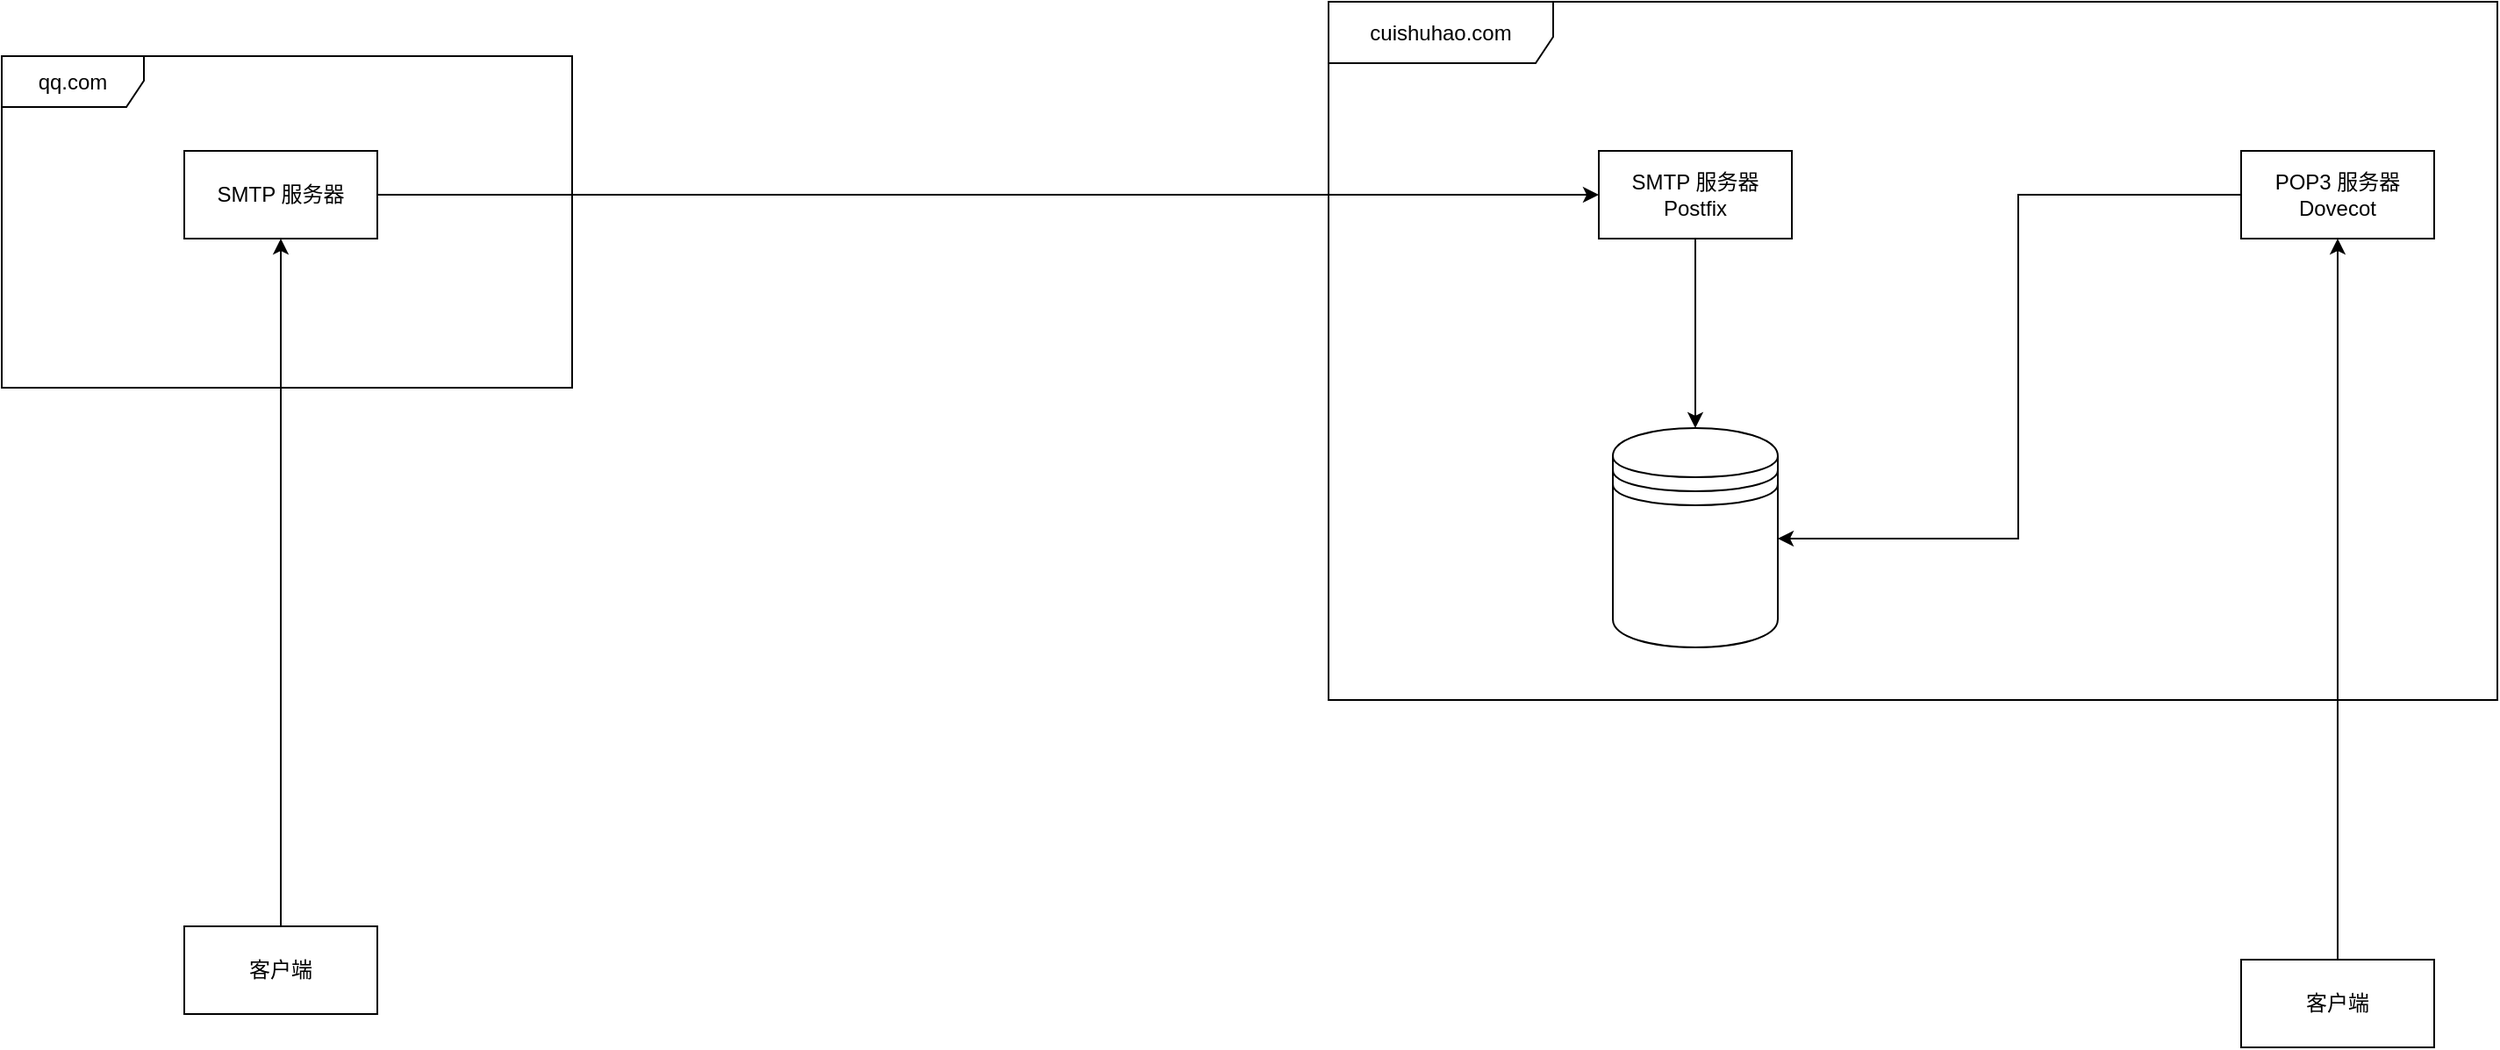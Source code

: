 <mxfile version="24.7.6" pages="3">
  <diagram name="邮件收发" id="Xc__ZqA-NJv6VhidDURD">
    <mxGraphModel dx="2856" dy="1111" grid="0" gridSize="10" guides="1" tooltips="1" connect="1" arrows="1" fold="1" page="0" pageScale="1" pageWidth="827" pageHeight="1169" math="0" shadow="0">
      <root>
        <mxCell id="0" />
        <mxCell id="1" parent="0" />
        <mxCell id="tGIDgbhxO8mlFwCTPPA_-3" style="edgeStyle=orthogonalEdgeStyle;rounded=0;orthogonalLoop=1;jettySize=auto;html=1;" parent="1" source="tGIDgbhxO8mlFwCTPPA_-1" target="tGIDgbhxO8mlFwCTPPA_-2" edge="1">
          <mxGeometry relative="1" as="geometry" />
        </mxCell>
        <mxCell id="tGIDgbhxO8mlFwCTPPA_-1" value="SMTP 服务器" style="html=1;whiteSpace=wrap;" parent="1" vertex="1">
          <mxGeometry x="-571" y="253" width="110" height="50" as="geometry" />
        </mxCell>
        <mxCell id="tGIDgbhxO8mlFwCTPPA_-14" style="edgeStyle=orthogonalEdgeStyle;rounded=0;orthogonalLoop=1;jettySize=auto;html=1;" parent="1" source="tGIDgbhxO8mlFwCTPPA_-2" target="tGIDgbhxO8mlFwCTPPA_-13" edge="1">
          <mxGeometry relative="1" as="geometry" />
        </mxCell>
        <mxCell id="tGIDgbhxO8mlFwCTPPA_-2" value="&lt;div&gt;SMTP 服务器&lt;/div&gt;&lt;div&gt;Postfix&lt;br&gt;&lt;/div&gt;" style="html=1;whiteSpace=wrap;" parent="1" vertex="1">
          <mxGeometry x="235" y="253" width="110" height="50" as="geometry" />
        </mxCell>
        <mxCell id="tGIDgbhxO8mlFwCTPPA_-12" style="edgeStyle=orthogonalEdgeStyle;rounded=0;orthogonalLoop=1;jettySize=auto;html=1;" parent="1" source="tGIDgbhxO8mlFwCTPPA_-5" target="tGIDgbhxO8mlFwCTPPA_-1" edge="1">
          <mxGeometry relative="1" as="geometry" />
        </mxCell>
        <mxCell id="tGIDgbhxO8mlFwCTPPA_-5" value="客户端" style="html=1;whiteSpace=wrap;" parent="1" vertex="1">
          <mxGeometry x="-571" y="695" width="110" height="50" as="geometry" />
        </mxCell>
        <mxCell id="tGIDgbhxO8mlFwCTPPA_-7" value="qq.com" style="shape=umlFrame;whiteSpace=wrap;html=1;pointerEvents=0;width=81;height=29;" parent="1" vertex="1">
          <mxGeometry x="-675" y="199" width="325" height="189" as="geometry" />
        </mxCell>
        <mxCell id="tGIDgbhxO8mlFwCTPPA_-15" style="edgeStyle=orthogonalEdgeStyle;rounded=0;orthogonalLoop=1;jettySize=auto;html=1;" parent="1" source="tGIDgbhxO8mlFwCTPPA_-8" target="tGIDgbhxO8mlFwCTPPA_-13" edge="1">
          <mxGeometry relative="1" as="geometry">
            <Array as="points">
              <mxPoint x="474" y="278" />
              <mxPoint x="474" y="474" />
            </Array>
          </mxGeometry>
        </mxCell>
        <mxCell id="tGIDgbhxO8mlFwCTPPA_-8" value="&lt;div&gt;POP3 服务器&lt;/div&gt;&lt;div&gt;Dovecot&lt;/div&gt;" style="html=1;whiteSpace=wrap;" parent="1" vertex="1">
          <mxGeometry x="601" y="253" width="110" height="50" as="geometry" />
        </mxCell>
        <mxCell id="tGIDgbhxO8mlFwCTPPA_-9" style="edgeStyle=orthogonalEdgeStyle;rounded=0;orthogonalLoop=1;jettySize=auto;html=1;" parent="1" source="tGIDgbhxO8mlFwCTPPA_-10" target="tGIDgbhxO8mlFwCTPPA_-8" edge="1">
          <mxGeometry relative="1" as="geometry" />
        </mxCell>
        <mxCell id="tGIDgbhxO8mlFwCTPPA_-10" value="客户端" style="html=1;whiteSpace=wrap;" parent="1" vertex="1">
          <mxGeometry x="601" y="714" width="110" height="50" as="geometry" />
        </mxCell>
        <mxCell id="tGIDgbhxO8mlFwCTPPA_-11" value="cuishuhao.com" style="shape=umlFrame;whiteSpace=wrap;html=1;pointerEvents=0;width=128;height=35;" parent="1" vertex="1">
          <mxGeometry x="81" y="168" width="666" height="398" as="geometry" />
        </mxCell>
        <mxCell id="tGIDgbhxO8mlFwCTPPA_-13" value="" style="shape=datastore;whiteSpace=wrap;html=1;" parent="1" vertex="1">
          <mxGeometry x="243" y="411" width="94" height="125" as="geometry" />
        </mxCell>
      </root>
    </mxGraphModel>
  </diagram>
  <diagram id="EHpPOsq4hb4bV5bMJZOd" name="hexdump">
    <mxGraphModel dx="1818" dy="766" grid="0" gridSize="10" guides="1" tooltips="1" connect="1" arrows="1" fold="1" page="0" pageScale="1" pageWidth="827" pageHeight="1169" math="0" shadow="0">
      <root>
        <mxCell id="0" />
        <mxCell id="1" parent="0" />
        <mxCell id="U9G5stGp8Zvf75z2Z8_M-28" style="rounded=0;orthogonalLoop=1;jettySize=auto;html=1;exitX=0.5;exitY=1;exitDx=0;exitDy=0;entryX=0.5;entryY=0;entryDx=0;entryDy=0;" edge="1" parent="1" source="U9G5stGp8Zvf75z2Z8_M-4" target="U9G5stGp8Zvf75z2Z8_M-19">
          <mxGeometry relative="1" as="geometry" />
        </mxCell>
        <mxCell id="U9G5stGp8Zvf75z2Z8_M-4" value="a" style="rounded=0;whiteSpace=wrap;html=1;fillColor=#dae8fc;strokeColor=#6c8ebf;" vertex="1" parent="1">
          <mxGeometry x="4" y="263" width="53" height="37.5" as="geometry" />
        </mxCell>
        <mxCell id="U9G5stGp8Zvf75z2Z8_M-29" style="rounded=0;orthogonalLoop=1;jettySize=auto;html=1;exitX=0.5;exitY=1;exitDx=0;exitDy=0;entryX=0.5;entryY=0;entryDx=0;entryDy=0;" edge="1" parent="1" source="U9G5stGp8Zvf75z2Z8_M-9" target="U9G5stGp8Zvf75z2Z8_M-18">
          <mxGeometry relative="1" as="geometry" />
        </mxCell>
        <mxCell id="U9G5stGp8Zvf75z2Z8_M-9" value="b" style="rounded=0;whiteSpace=wrap;html=1;fillColor=#dae8fc;strokeColor=#6c8ebf;" vertex="1" parent="1">
          <mxGeometry x="57" y="263" width="53" height="37.5" as="geometry" />
        </mxCell>
        <mxCell id="U9G5stGp8Zvf75z2Z8_M-49" style="rounded=0;orthogonalLoop=1;jettySize=auto;html=1;exitX=0.5;exitY=1;exitDx=0;exitDy=0;entryX=0.5;entryY=0;entryDx=0;entryDy=0;" edge="1" parent="1" source="U9G5stGp8Zvf75z2Z8_M-10" target="U9G5stGp8Zvf75z2Z8_M-21">
          <mxGeometry relative="1" as="geometry" />
        </mxCell>
        <mxCell id="U9G5stGp8Zvf75z2Z8_M-10" value="c" style="rounded=0;whiteSpace=wrap;html=1;fillColor=#d5e8d4;strokeColor=#82b366;" vertex="1" parent="1">
          <mxGeometry x="110" y="263" width="53" height="37.5" as="geometry" />
        </mxCell>
        <mxCell id="U9G5stGp8Zvf75z2Z8_M-50" style="rounded=0;orthogonalLoop=1;jettySize=auto;html=1;exitX=0.5;exitY=1;exitDx=0;exitDy=0;entryX=0.5;entryY=0;entryDx=0;entryDy=0;" edge="1" parent="1" source="U9G5stGp8Zvf75z2Z8_M-11" target="U9G5stGp8Zvf75z2Z8_M-20">
          <mxGeometry relative="1" as="geometry" />
        </mxCell>
        <mxCell id="U9G5stGp8Zvf75z2Z8_M-11" value="d" style="rounded=0;whiteSpace=wrap;html=1;fillColor=#d5e8d4;strokeColor=#82b366;" vertex="1" parent="1">
          <mxGeometry x="163" y="263" width="53" height="37.5" as="geometry" />
        </mxCell>
        <mxCell id="U9G5stGp8Zvf75z2Z8_M-51" style="rounded=0;orthogonalLoop=1;jettySize=auto;html=1;exitX=0.5;exitY=1;exitDx=0;exitDy=0;entryX=0.5;entryY=0;entryDx=0;entryDy=0;" edge="1" parent="1" source="U9G5stGp8Zvf75z2Z8_M-12" target="U9G5stGp8Zvf75z2Z8_M-23">
          <mxGeometry relative="1" as="geometry" />
        </mxCell>
        <mxCell id="U9G5stGp8Zvf75z2Z8_M-12" value="e" style="rounded=0;whiteSpace=wrap;html=1;fillColor=#dae8fc;strokeColor=#6c8ebf;" vertex="1" parent="1">
          <mxGeometry x="216" y="263" width="53" height="37.5" as="geometry" />
        </mxCell>
        <mxCell id="U9G5stGp8Zvf75z2Z8_M-52" style="rounded=0;orthogonalLoop=1;jettySize=auto;html=1;exitX=0.5;exitY=1;exitDx=0;exitDy=0;entryX=0.5;entryY=0;entryDx=0;entryDy=0;" edge="1" parent="1" source="U9G5stGp8Zvf75z2Z8_M-13" target="U9G5stGp8Zvf75z2Z8_M-22">
          <mxGeometry relative="1" as="geometry" />
        </mxCell>
        <mxCell id="U9G5stGp8Zvf75z2Z8_M-13" value="f" style="rounded=0;whiteSpace=wrap;html=1;fillColor=#dae8fc;strokeColor=#6c8ebf;" vertex="1" parent="1">
          <mxGeometry x="269" y="263" width="53" height="37.5" as="geometry" />
        </mxCell>
        <mxCell id="U9G5stGp8Zvf75z2Z8_M-53" style="rounded=0;orthogonalLoop=1;jettySize=auto;html=1;exitX=0.5;exitY=1;exitDx=0;exitDy=0;entryX=0.5;entryY=0;entryDx=0;entryDy=0;" edge="1" parent="1" source="U9G5stGp8Zvf75z2Z8_M-14" target="U9G5stGp8Zvf75z2Z8_M-25">
          <mxGeometry relative="1" as="geometry" />
        </mxCell>
        <mxCell id="U9G5stGp8Zvf75z2Z8_M-14" value="g" style="rounded=0;whiteSpace=wrap;html=1;fillColor=#d5e8d4;strokeColor=#82b366;" vertex="1" parent="1">
          <mxGeometry x="322" y="263" width="53" height="37.5" as="geometry" />
        </mxCell>
        <mxCell id="U9G5stGp8Zvf75z2Z8_M-54" style="rounded=0;orthogonalLoop=1;jettySize=auto;html=1;exitX=0.5;exitY=1;exitDx=0;exitDy=0;entryX=0.5;entryY=0;entryDx=0;entryDy=0;" edge="1" parent="1" source="U9G5stGp8Zvf75z2Z8_M-15" target="U9G5stGp8Zvf75z2Z8_M-24">
          <mxGeometry relative="1" as="geometry" />
        </mxCell>
        <mxCell id="U9G5stGp8Zvf75z2Z8_M-15" value="h" style="rounded=0;whiteSpace=wrap;html=1;fillColor=#d5e8d4;strokeColor=#82b366;" vertex="1" parent="1">
          <mxGeometry x="375" y="263" width="53" height="37.5" as="geometry" />
        </mxCell>
        <mxCell id="U9G5stGp8Zvf75z2Z8_M-55" style="rounded=0;orthogonalLoop=1;jettySize=auto;html=1;exitX=0.5;exitY=1;exitDx=0;exitDy=0;entryX=0.5;entryY=0;entryDx=0;entryDy=0;" edge="1" parent="1" source="U9G5stGp8Zvf75z2Z8_M-16" target="U9G5stGp8Zvf75z2Z8_M-27">
          <mxGeometry relative="1" as="geometry" />
        </mxCell>
        <mxCell id="U9G5stGp8Zvf75z2Z8_M-16" value="i" style="rounded=0;whiteSpace=wrap;html=1;fillColor=#dae8fc;strokeColor=#6c8ebf;" vertex="1" parent="1">
          <mxGeometry x="428" y="263" width="53" height="37.5" as="geometry" />
        </mxCell>
        <mxCell id="U9G5stGp8Zvf75z2Z8_M-56" style="rounded=0;orthogonalLoop=1;jettySize=auto;html=1;exitX=0.5;exitY=1;exitDx=0;exitDy=0;entryX=0.5;entryY=0;entryDx=0;entryDy=0;" edge="1" parent="1" source="U9G5stGp8Zvf75z2Z8_M-17" target="U9G5stGp8Zvf75z2Z8_M-26">
          <mxGeometry relative="1" as="geometry" />
        </mxCell>
        <mxCell id="U9G5stGp8Zvf75z2Z8_M-17" value="j" style="rounded=0;whiteSpace=wrap;html=1;fillColor=#dae8fc;strokeColor=#6c8ebf;" vertex="1" parent="1">
          <mxGeometry x="481" y="263" width="53" height="37.5" as="geometry" />
        </mxCell>
        <mxCell id="U9G5stGp8Zvf75z2Z8_M-18" value="62" style="rounded=0;whiteSpace=wrap;html=1;fillColor=#dae8fc;strokeColor=#6c8ebf;" vertex="1" parent="1">
          <mxGeometry x="4" y="363" width="53" height="37.5" as="geometry" />
        </mxCell>
        <mxCell id="U9G5stGp8Zvf75z2Z8_M-19" value="61" style="rounded=0;whiteSpace=wrap;html=1;fillColor=#dae8fc;strokeColor=#6c8ebf;" vertex="1" parent="1">
          <mxGeometry x="57" y="363" width="53" height="37.5" as="geometry" />
        </mxCell>
        <mxCell id="U9G5stGp8Zvf75z2Z8_M-20" value="64" style="rounded=0;whiteSpace=wrap;html=1;fillColor=#d5e8d4;strokeColor=#82b366;" vertex="1" parent="1">
          <mxGeometry x="110" y="363" width="53" height="37.5" as="geometry" />
        </mxCell>
        <mxCell id="U9G5stGp8Zvf75z2Z8_M-21" value="63" style="rounded=0;whiteSpace=wrap;html=1;fillColor=#d5e8d4;strokeColor=#82b366;" vertex="1" parent="1">
          <mxGeometry x="163" y="363" width="53" height="37.5" as="geometry" />
        </mxCell>
        <mxCell id="U9G5stGp8Zvf75z2Z8_M-22" value="66" style="rounded=0;whiteSpace=wrap;html=1;fillColor=#dae8fc;strokeColor=#6c8ebf;" vertex="1" parent="1">
          <mxGeometry x="216" y="363" width="53" height="37.5" as="geometry" />
        </mxCell>
        <mxCell id="U9G5stGp8Zvf75z2Z8_M-23" value="65" style="rounded=0;whiteSpace=wrap;html=1;fillColor=#dae8fc;strokeColor=#6c8ebf;" vertex="1" parent="1">
          <mxGeometry x="269" y="363" width="53" height="37.5" as="geometry" />
        </mxCell>
        <mxCell id="U9G5stGp8Zvf75z2Z8_M-24" value="68" style="rounded=0;whiteSpace=wrap;html=1;fillColor=#d5e8d4;strokeColor=#82b366;" vertex="1" parent="1">
          <mxGeometry x="322" y="363" width="53" height="37.5" as="geometry" />
        </mxCell>
        <mxCell id="U9G5stGp8Zvf75z2Z8_M-25" value="67" style="rounded=0;whiteSpace=wrap;html=1;fillColor=#d5e8d4;strokeColor=#82b366;" vertex="1" parent="1">
          <mxGeometry x="375" y="363" width="53" height="37.5" as="geometry" />
        </mxCell>
        <mxCell id="U9G5stGp8Zvf75z2Z8_M-26" value="6a" style="rounded=0;whiteSpace=wrap;html=1;fillColor=#dae8fc;strokeColor=#6c8ebf;" vertex="1" parent="1">
          <mxGeometry x="428" y="363" width="53" height="37.5" as="geometry" />
        </mxCell>
        <mxCell id="U9G5stGp8Zvf75z2Z8_M-27" value="69" style="rounded=0;whiteSpace=wrap;html=1;fillColor=#dae8fc;strokeColor=#6c8ebf;" vertex="1" parent="1">
          <mxGeometry x="481" y="363" width="53" height="37.5" as="geometry" />
        </mxCell>
        <mxCell id="U9G5stGp8Zvf75z2Z8_M-39" value="" style="shape=curlyBracket;whiteSpace=wrap;html=1;rounded=1;labelPosition=left;verticalLabelPosition=middle;align=right;verticalAlign=middle;direction=south;" vertex="1" parent="1">
          <mxGeometry x="4" y="230" width="106" height="33" as="geometry" />
        </mxCell>
        <mxCell id="U9G5stGp8Zvf75z2Z8_M-40" value="" style="shape=curlyBracket;whiteSpace=wrap;html=1;rounded=1;labelPosition=left;verticalLabelPosition=middle;align=right;verticalAlign=middle;direction=south;" vertex="1" parent="1">
          <mxGeometry x="110" y="230" width="106" height="33" as="geometry" />
        </mxCell>
        <mxCell id="U9G5stGp8Zvf75z2Z8_M-41" value="" style="shape=curlyBracket;whiteSpace=wrap;html=1;rounded=1;labelPosition=left;verticalLabelPosition=middle;align=right;verticalAlign=middle;direction=south;" vertex="1" parent="1">
          <mxGeometry x="216" y="230" width="106" height="33" as="geometry" />
        </mxCell>
        <mxCell id="U9G5stGp8Zvf75z2Z8_M-42" value="" style="shape=curlyBracket;whiteSpace=wrap;html=1;rounded=1;labelPosition=left;verticalLabelPosition=middle;align=right;verticalAlign=middle;direction=south;" vertex="1" parent="1">
          <mxGeometry x="322" y="230" width="106" height="33" as="geometry" />
        </mxCell>
        <mxCell id="U9G5stGp8Zvf75z2Z8_M-43" value="" style="shape=curlyBracket;whiteSpace=wrap;html=1;rounded=1;labelPosition=left;verticalLabelPosition=middle;align=right;verticalAlign=middle;direction=south;" vertex="1" parent="1">
          <mxGeometry x="428" y="230" width="106" height="33" as="geometry" />
        </mxCell>
        <mxCell id="U9G5stGp8Zvf75z2Z8_M-44" value="第一个字" style="text;html=1;align=center;verticalAlign=middle;whiteSpace=wrap;rounded=0;" vertex="1" parent="1">
          <mxGeometry x="27" y="200" width="60" height="30" as="geometry" />
        </mxCell>
        <mxCell id="U9G5stGp8Zvf75z2Z8_M-45" value="第二个字" style="text;html=1;align=center;verticalAlign=middle;whiteSpace=wrap;rounded=0;" vertex="1" parent="1">
          <mxGeometry x="133" y="200" width="60" height="30" as="geometry" />
        </mxCell>
        <mxCell id="U9G5stGp8Zvf75z2Z8_M-46" value="第三个字" style="text;html=1;align=center;verticalAlign=middle;whiteSpace=wrap;rounded=0;" vertex="1" parent="1">
          <mxGeometry x="239" y="200" width="60" height="30" as="geometry" />
        </mxCell>
        <mxCell id="U9G5stGp8Zvf75z2Z8_M-47" value="第四个字" style="text;html=1;align=center;verticalAlign=middle;whiteSpace=wrap;rounded=0;" vertex="1" parent="1">
          <mxGeometry x="345" y="200" width="60" height="30" as="geometry" />
        </mxCell>
        <mxCell id="U9G5stGp8Zvf75z2Z8_M-48" value="第五个字" style="text;html=1;align=center;verticalAlign=middle;whiteSpace=wrap;rounded=0;" vertex="1" parent="1">
          <mxGeometry x="451" y="200" width="60" height="30" as="geometry" />
        </mxCell>
        <mxCell id="U9G5stGp8Zvf75z2Z8_M-57" value="低地址" style="text;html=1;align=center;verticalAlign=middle;whiteSpace=wrap;rounded=0;" vertex="1" parent="1">
          <mxGeometry x="-23" y="419" width="80" height="30" as="geometry" />
        </mxCell>
        <mxCell id="U9G5stGp8Zvf75z2Z8_M-58" value="高地址" style="text;html=1;align=center;verticalAlign=middle;whiteSpace=wrap;rounded=0;" vertex="1" parent="1">
          <mxGeometry x="481" y="419" width="80" height="30" as="geometry" />
        </mxCell>
        <mxCell id="U9G5stGp8Zvf75z2Z8_M-61" style="edgeStyle=orthogonalEdgeStyle;rounded=0;orthogonalLoop=1;jettySize=auto;html=1;entryX=0;entryY=0.5;entryDx=0;entryDy=0;" edge="1" parent="1" source="U9G5stGp8Zvf75z2Z8_M-59" target="U9G5stGp8Zvf75z2Z8_M-4">
          <mxGeometry relative="1" as="geometry" />
        </mxCell>
        <mxCell id="U9G5stGp8Zvf75z2Z8_M-59" value="ASCII 字符" style="text;html=1;align=center;verticalAlign=middle;whiteSpace=wrap;rounded=0;" vertex="1" parent="1">
          <mxGeometry x="-210" y="266.75" width="60" height="30" as="geometry" />
        </mxCell>
        <mxCell id="U9G5stGp8Zvf75z2Z8_M-63" style="edgeStyle=orthogonalEdgeStyle;rounded=0;orthogonalLoop=1;jettySize=auto;html=1;entryX=0;entryY=0.5;entryDx=0;entryDy=0;" edge="1" parent="1" source="U9G5stGp8Zvf75z2Z8_M-62" target="U9G5stGp8Zvf75z2Z8_M-18">
          <mxGeometry relative="1" as="geometry" />
        </mxCell>
        <mxCell id="U9G5stGp8Zvf75z2Z8_M-62" value="ASCII 十六进制值" style="text;html=1;align=center;verticalAlign=middle;whiteSpace=wrap;rounded=0;" vertex="1" parent="1">
          <mxGeometry x="-210" y="366.75" width="99" height="30" as="geometry" />
        </mxCell>
      </root>
    </mxGraphModel>
  </diagram>
  <diagram id="e4xnAe0OkdPZQioYXflK" name="DES">
    <mxGraphModel dx="1175" dy="635" grid="0" gridSize="10" guides="1" tooltips="1" connect="1" arrows="1" fold="1" page="0" pageScale="1" pageWidth="827" pageHeight="1169" math="0" shadow="0">
      <root>
        <mxCell id="0" />
        <mxCell id="1" parent="0" />
        <mxCell id="DfsTdBIRFg2cK0tgbZI2-65" style="edgeStyle=orthogonalEdgeStyle;rounded=0;orthogonalLoop=1;jettySize=auto;html=1;entryX=0.5;entryY=0;entryDx=0;entryDy=0;" edge="1" parent="1" source="DfsTdBIRFg2cK0tgbZI2-21" target="DfsTdBIRFg2cK0tgbZI2-58">
          <mxGeometry relative="1" as="geometry" />
        </mxCell>
        <mxCell id="DfsTdBIRFg2cK0tgbZI2-21" value="DES 加密" style="shape=process;whiteSpace=wrap;html=1;backgroundOutline=1;" vertex="1" parent="1">
          <mxGeometry x="118" y="204" width="120" height="33" as="geometry" />
        </mxCell>
        <mxCell id="DfsTdBIRFg2cK0tgbZI2-33" value="" style="group" vertex="1" connectable="0" parent="1">
          <mxGeometry x="48" y="57" width="261" height="76" as="geometry" />
        </mxCell>
        <mxCell id="DfsTdBIRFg2cK0tgbZI2-1" value="1" style="rounded=0;whiteSpace=wrap;html=1;" vertex="1" parent="DfsTdBIRFg2cK0tgbZI2-33">
          <mxGeometry y="53" width="29" height="23" as="geometry" />
        </mxCell>
        <mxCell id="DfsTdBIRFg2cK0tgbZI2-2" value="&lt;font color=&quot;#ffffff&quot;&gt;0&lt;/font&gt;" style="rounded=0;whiteSpace=wrap;html=1;fillColor=#000000;" vertex="1" parent="DfsTdBIRFg2cK0tgbZI2-33">
          <mxGeometry x="29" y="53" width="29" height="23" as="geometry" />
        </mxCell>
        <mxCell id="DfsTdBIRFg2cK0tgbZI2-6" value="1" style="rounded=0;whiteSpace=wrap;html=1;" vertex="1" parent="DfsTdBIRFg2cK0tgbZI2-33">
          <mxGeometry x="87" y="53" width="29" height="23" as="geometry" />
        </mxCell>
        <mxCell id="DfsTdBIRFg2cK0tgbZI2-12" value="1" style="rounded=0;whiteSpace=wrap;html=1;" vertex="1" parent="DfsTdBIRFg2cK0tgbZI2-33">
          <mxGeometry x="174" y="53" width="29" height="23" as="geometry" />
        </mxCell>
        <mxCell id="DfsTdBIRFg2cK0tgbZI2-14" value="1" style="rounded=0;whiteSpace=wrap;html=1;" vertex="1" parent="DfsTdBIRFg2cK0tgbZI2-33">
          <mxGeometry x="232" y="53" width="29" height="23" as="geometry" />
        </mxCell>
        <mxCell id="DfsTdBIRFg2cK0tgbZI2-15" value="..." style="rounded=0;whiteSpace=wrap;html=1;" vertex="1" parent="DfsTdBIRFg2cK0tgbZI2-33">
          <mxGeometry x="116" y="53" width="29" height="23" as="geometry" />
        </mxCell>
        <mxCell id="DfsTdBIRFg2cK0tgbZI2-16" value="&lt;font color=&quot;#ffffff&quot;&gt;0&lt;/font&gt;" style="rounded=0;whiteSpace=wrap;html=1;fillColor=#000000;" vertex="1" parent="DfsTdBIRFg2cK0tgbZI2-33">
          <mxGeometry x="58" y="53" width="29" height="23" as="geometry" />
        </mxCell>
        <mxCell id="DfsTdBIRFg2cK0tgbZI2-17" value="&lt;font color=&quot;#ffffff&quot;&gt;0&lt;/font&gt;" style="rounded=0;whiteSpace=wrap;html=1;fillColor=#000000;" vertex="1" parent="DfsTdBIRFg2cK0tgbZI2-33">
          <mxGeometry x="145" y="53" width="29" height="23" as="geometry" />
        </mxCell>
        <mxCell id="DfsTdBIRFg2cK0tgbZI2-18" value="&lt;font color=&quot;#ffffff&quot;&gt;0&lt;/font&gt;" style="rounded=0;whiteSpace=wrap;html=1;fillColor=#000000;" vertex="1" parent="DfsTdBIRFg2cK0tgbZI2-33">
          <mxGeometry x="203" y="53" width="29" height="23" as="geometry" />
        </mxCell>
        <mxCell id="DfsTdBIRFg2cK0tgbZI2-19" value="" style="shape=curlyBracket;whiteSpace=wrap;html=1;rounded=1;labelPosition=left;verticalLabelPosition=middle;align=right;verticalAlign=middle;direction=south;" vertex="1" parent="DfsTdBIRFg2cK0tgbZI2-33">
          <mxGeometry y="26" width="261" height="20" as="geometry" />
        </mxCell>
        <mxCell id="DfsTdBIRFg2cK0tgbZI2-20" value="明文分组 x，共 64 个比特" style="text;html=1;align=center;verticalAlign=middle;resizable=0;points=[];autosize=1;strokeColor=none;fillColor=none;" vertex="1" parent="DfsTdBIRFg2cK0tgbZI2-33">
          <mxGeometry x="57" width="155" height="26" as="geometry" />
        </mxCell>
        <mxCell id="DfsTdBIRFg2cK0tgbZI2-38" style="edgeStyle=orthogonalEdgeStyle;rounded=0;orthogonalLoop=1;jettySize=auto;html=1;entryX=0.5;entryY=0;entryDx=0;entryDy=0;exitX=0.5;exitY=1;exitDx=0;exitDy=0;" edge="1" parent="1" source="DfsTdBIRFg2cK0tgbZI2-15" target="DfsTdBIRFg2cK0tgbZI2-21">
          <mxGeometry relative="1" as="geometry" />
        </mxCell>
        <mxCell id="DfsTdBIRFg2cK0tgbZI2-39" style="edgeStyle=orthogonalEdgeStyle;rounded=0;orthogonalLoop=1;jettySize=auto;html=1;entryX=1;entryY=0.5;entryDx=0;entryDy=0;exitX=0.5;exitY=1;exitDx=0;exitDy=0;" edge="1" parent="1" source="DfsTdBIRFg2cK0tgbZI2-27" target="DfsTdBIRFg2cK0tgbZI2-21">
          <mxGeometry relative="1" as="geometry" />
        </mxCell>
        <mxCell id="DfsTdBIRFg2cK0tgbZI2-66" value="" style="group" vertex="1" connectable="0" parent="1">
          <mxGeometry x="390" y="57" width="203" height="76" as="geometry" />
        </mxCell>
        <mxCell id="DfsTdBIRFg2cK0tgbZI2-23" value="&lt;font color=&quot;#ffffff&quot;&gt;0&lt;/font&gt;" style="rounded=0;whiteSpace=wrap;html=1;fillColor=#000000;" vertex="1" parent="DfsTdBIRFg2cK0tgbZI2-66">
          <mxGeometry y="53" width="29" height="23" as="geometry" />
        </mxCell>
        <mxCell id="DfsTdBIRFg2cK0tgbZI2-24" value="1" style="rounded=0;whiteSpace=wrap;html=1;" vertex="1" parent="DfsTdBIRFg2cK0tgbZI2-66">
          <mxGeometry x="58" y="53" width="29" height="23" as="geometry" />
        </mxCell>
        <mxCell id="DfsTdBIRFg2cK0tgbZI2-25" value="1" style="rounded=0;whiteSpace=wrap;html=1;" vertex="1" parent="DfsTdBIRFg2cK0tgbZI2-66">
          <mxGeometry x="145" y="53" width="29" height="23" as="geometry" />
        </mxCell>
        <mxCell id="DfsTdBIRFg2cK0tgbZI2-26" value="1" style="rounded=0;whiteSpace=wrap;html=1;" vertex="1" parent="DfsTdBIRFg2cK0tgbZI2-66">
          <mxGeometry x="174" y="53" width="29" height="23" as="geometry" />
        </mxCell>
        <mxCell id="DfsTdBIRFg2cK0tgbZI2-27" value="..." style="rounded=0;whiteSpace=wrap;html=1;" vertex="1" parent="DfsTdBIRFg2cK0tgbZI2-66">
          <mxGeometry x="87" y="53" width="29" height="23" as="geometry" />
        </mxCell>
        <mxCell id="DfsTdBIRFg2cK0tgbZI2-28" value="&lt;font color=&quot;#ffffff&quot;&gt;0&lt;/font&gt;" style="rounded=0;whiteSpace=wrap;html=1;fillColor=#000000;" vertex="1" parent="DfsTdBIRFg2cK0tgbZI2-66">
          <mxGeometry x="29" y="53" width="29" height="23" as="geometry" />
        </mxCell>
        <mxCell id="DfsTdBIRFg2cK0tgbZI2-29" value="&lt;font color=&quot;#ffffff&quot;&gt;0&lt;/font&gt;" style="rounded=0;whiteSpace=wrap;html=1;fillColor=#000000;" vertex="1" parent="DfsTdBIRFg2cK0tgbZI2-66">
          <mxGeometry x="116" y="53" width="29" height="23" as="geometry" />
        </mxCell>
        <mxCell id="DfsTdBIRFg2cK0tgbZI2-31" value="" style="shape=curlyBracket;whiteSpace=wrap;html=1;rounded=1;labelPosition=left;verticalLabelPosition=middle;align=right;verticalAlign=middle;direction=south;" vertex="1" parent="DfsTdBIRFg2cK0tgbZI2-66">
          <mxGeometry x="1" y="26" width="202" height="20" as="geometry" />
        </mxCell>
        <mxCell id="DfsTdBIRFg2cK0tgbZI2-32" value="密钥 k，共 56 个比特" style="text;html=1;align=center;verticalAlign=middle;resizable=0;points=[];autosize=1;strokeColor=none;fillColor=none;" vertex="1" parent="DfsTdBIRFg2cK0tgbZI2-66">
          <mxGeometry x="40" width="132" height="26" as="geometry" />
        </mxCell>
        <mxCell id="DfsTdBIRFg2cK0tgbZI2-71" value="" style="group" vertex="1" connectable="0" parent="1">
          <mxGeometry x="48" y="308" width="261" height="81" as="geometry" />
        </mxCell>
        <mxCell id="DfsTdBIRFg2cK0tgbZI2-55" value="1" style="rounded=0;whiteSpace=wrap;html=1;" vertex="1" parent="DfsTdBIRFg2cK0tgbZI2-71">
          <mxGeometry x="87" width="29" height="23" as="geometry" />
        </mxCell>
        <mxCell id="DfsTdBIRFg2cK0tgbZI2-56" value="1" style="rounded=0;whiteSpace=wrap;html=1;" vertex="1" parent="DfsTdBIRFg2cK0tgbZI2-71">
          <mxGeometry x="174" width="29" height="23" as="geometry" />
        </mxCell>
        <mxCell id="DfsTdBIRFg2cK0tgbZI2-58" value="..." style="rounded=0;whiteSpace=wrap;html=1;" vertex="1" parent="DfsTdBIRFg2cK0tgbZI2-71">
          <mxGeometry x="116" width="29" height="23" as="geometry" />
        </mxCell>
        <mxCell id="DfsTdBIRFg2cK0tgbZI2-59" value="&lt;font color=&quot;#ffffff&quot;&gt;0&lt;/font&gt;" style="rounded=0;whiteSpace=wrap;html=1;fillColor=#000000;" vertex="1" parent="DfsTdBIRFg2cK0tgbZI2-71">
          <mxGeometry x="58" width="29" height="23" as="geometry" />
        </mxCell>
        <mxCell id="DfsTdBIRFg2cK0tgbZI2-61" value="&lt;font color=&quot;#ffffff&quot;&gt;0&lt;/font&gt;" style="rounded=0;whiteSpace=wrap;html=1;fillColor=#000000;" vertex="1" parent="DfsTdBIRFg2cK0tgbZI2-71">
          <mxGeometry x="203" width="29" height="23" as="geometry" />
        </mxCell>
        <mxCell id="DfsTdBIRFg2cK0tgbZI2-62" value="" style="shape=curlyBracket;whiteSpace=wrap;html=1;rounded=1;labelPosition=left;verticalLabelPosition=middle;align=right;verticalAlign=middle;direction=south;flipV=1;" vertex="1" parent="DfsTdBIRFg2cK0tgbZI2-71">
          <mxGeometry y="32" width="261" height="20" as="geometry" />
        </mxCell>
        <mxCell id="DfsTdBIRFg2cK0tgbZI2-63" value="密文分组 y，共 64 个比特" style="text;html=1;align=center;verticalAlign=middle;resizable=0;points=[];autosize=1;strokeColor=none;fillColor=none;" vertex="1" parent="DfsTdBIRFg2cK0tgbZI2-71">
          <mxGeometry x="57" y="55" width="156" height="26" as="geometry" />
        </mxCell>
        <mxCell id="DfsTdBIRFg2cK0tgbZI2-67" value="1" style="rounded=0;whiteSpace=wrap;html=1;" vertex="1" parent="DfsTdBIRFg2cK0tgbZI2-71">
          <mxGeometry x="29" width="29" height="23" as="geometry" />
        </mxCell>
        <mxCell id="DfsTdBIRFg2cK0tgbZI2-68" value="&lt;font color=&quot;#ffffff&quot;&gt;0&lt;/font&gt;" style="rounded=0;whiteSpace=wrap;html=1;fillColor=#000000;" vertex="1" parent="DfsTdBIRFg2cK0tgbZI2-71">
          <mxGeometry width="29" height="23" as="geometry" />
        </mxCell>
        <mxCell id="DfsTdBIRFg2cK0tgbZI2-69" value="&lt;font color=&quot;#ffffff&quot;&gt;0&lt;/font&gt;" style="rounded=0;whiteSpace=wrap;html=1;fillColor=#000000;" vertex="1" parent="DfsTdBIRFg2cK0tgbZI2-71">
          <mxGeometry x="232" width="29" height="23" as="geometry" />
        </mxCell>
        <mxCell id="DfsTdBIRFg2cK0tgbZI2-70" value="1" style="rounded=0;whiteSpace=wrap;html=1;" vertex="1" parent="DfsTdBIRFg2cK0tgbZI2-71">
          <mxGeometry x="145" width="29" height="23" as="geometry" />
        </mxCell>
      </root>
    </mxGraphModel>
  </diagram>
</mxfile>
